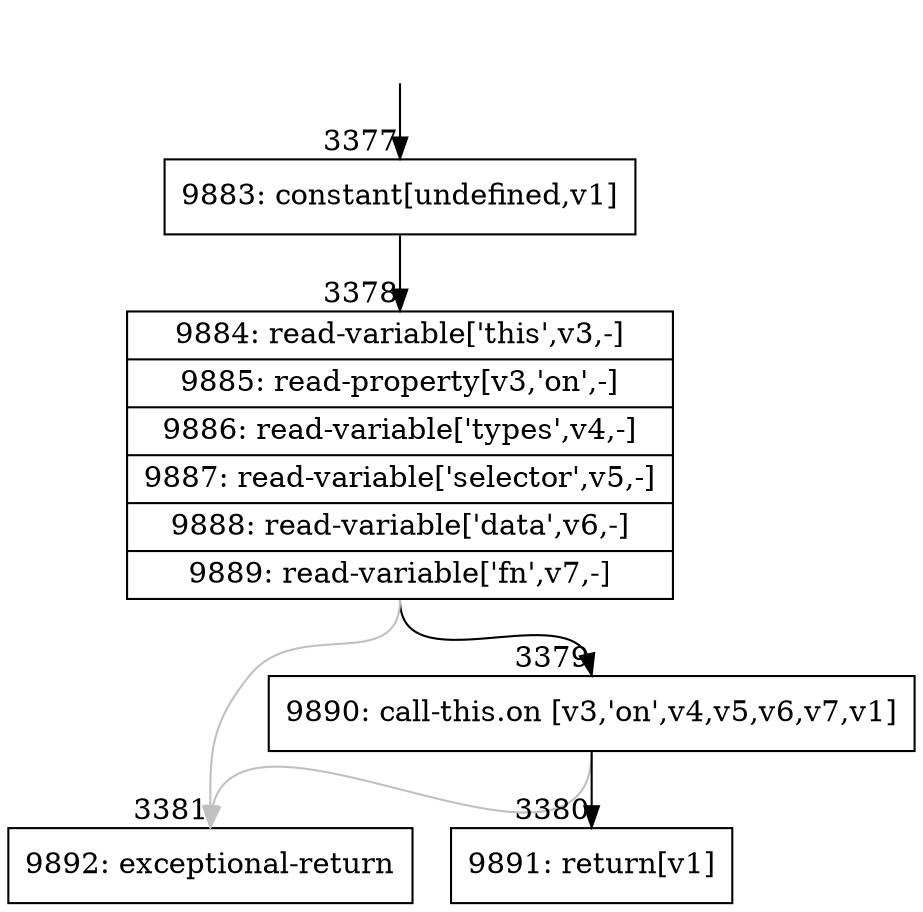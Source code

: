 digraph {
rankdir="TD"
BB_entry217[shape=none,label=""];
BB_entry217 -> BB3377 [tailport=s, headport=n, headlabel="    3377"]
BB3377 [shape=record label="{9883: constant[undefined,v1]}" ] 
BB3377 -> BB3378 [tailport=s, headport=n, headlabel="      3378"]
BB3378 [shape=record label="{9884: read-variable['this',v3,-]|9885: read-property[v3,'on',-]|9886: read-variable['types',v4,-]|9887: read-variable['selector',v5,-]|9888: read-variable['data',v6,-]|9889: read-variable['fn',v7,-]}" ] 
BB3378 -> BB3379 [tailport=s, headport=n, headlabel="      3379"]
BB3378 -> BB3381 [tailport=s, headport=n, color=gray, headlabel="      3381"]
BB3379 [shape=record label="{9890: call-this.on [v3,'on',v4,v5,v6,v7,v1]}" ] 
BB3379 -> BB3380 [tailport=s, headport=n, headlabel="      3380"]
BB3379 -> BB3381 [tailport=s, headport=n, color=gray]
BB3380 [shape=record label="{9891: return[v1]}" ] 
BB3381 [shape=record label="{9892: exceptional-return}" ] 
//#$~ 3668
}
